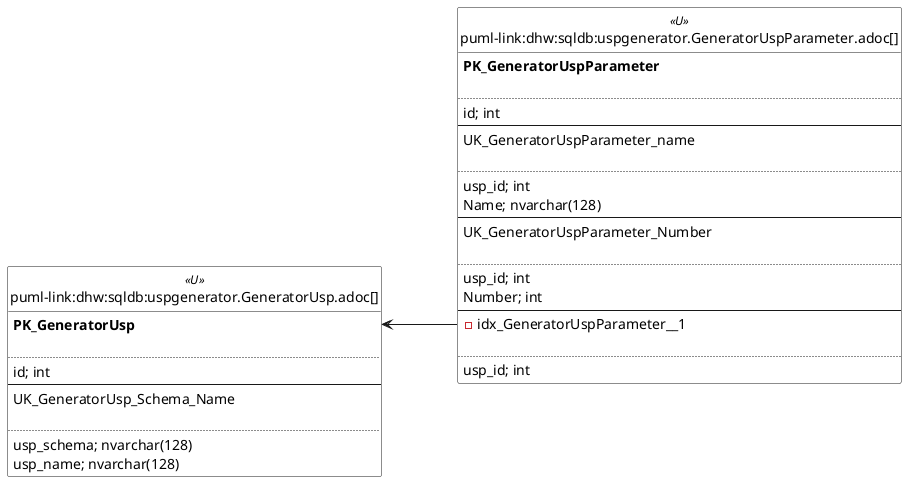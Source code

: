 @startuml
left to right direction
'top to bottom direction
hide circle
'avoide "." issues:
set namespaceSeparator none


skinparam class {
  BackgroundColor White
  BackgroundColor<<FN>> Yellow
  BackgroundColor<<FS>> Yellow
  BackgroundColor<<FT>> LightGray
  BackgroundColor<<IF>> Yellow
  BackgroundColor<<IS>> Yellow
  BackgroundColor<<P>> Aqua
  BackgroundColor<<PC>> Aqua
  BackgroundColor<<SN>> Yellow
  BackgroundColor<<SO>> SlateBlue
  BackgroundColor<<TF>> LightGray
  BackgroundColor<<TR>> Tomato
  BackgroundColor<<U>> White
  BackgroundColor<<V>> WhiteSmoke
  BackgroundColor<<X>> Aqua
  BackgroundColor<<external>> AliceBlue
}


entity "puml-link:dhw:sqldb:uspgenerator.GeneratorUsp.adoc[]" as uspgenerator.GeneratorUsp << U >> {
**PK_GeneratorUsp**

..
id; int
--
UK_GeneratorUsp_Schema_Name

..
usp_schema; nvarchar(128)
usp_name; nvarchar(128)
}

entity "puml-link:dhw:sqldb:uspgenerator.GeneratorUspParameter.adoc[]" as uspgenerator.GeneratorUspParameter << U >> {
**PK_GeneratorUspParameter**

..
id; int
--
UK_GeneratorUspParameter_name

..
usp_id; int
Name; nvarchar(128)
--
UK_GeneratorUspParameter_Number

..
usp_id; int
Number; int
--
- idx_GeneratorUspParameter__1

..
usp_id; int
}

"uspgenerator.GeneratorUsp::PK_GeneratorUsp" <-- "uspgenerator.GeneratorUspParameter::idx_GeneratorUspParameter__1"
@enduml

